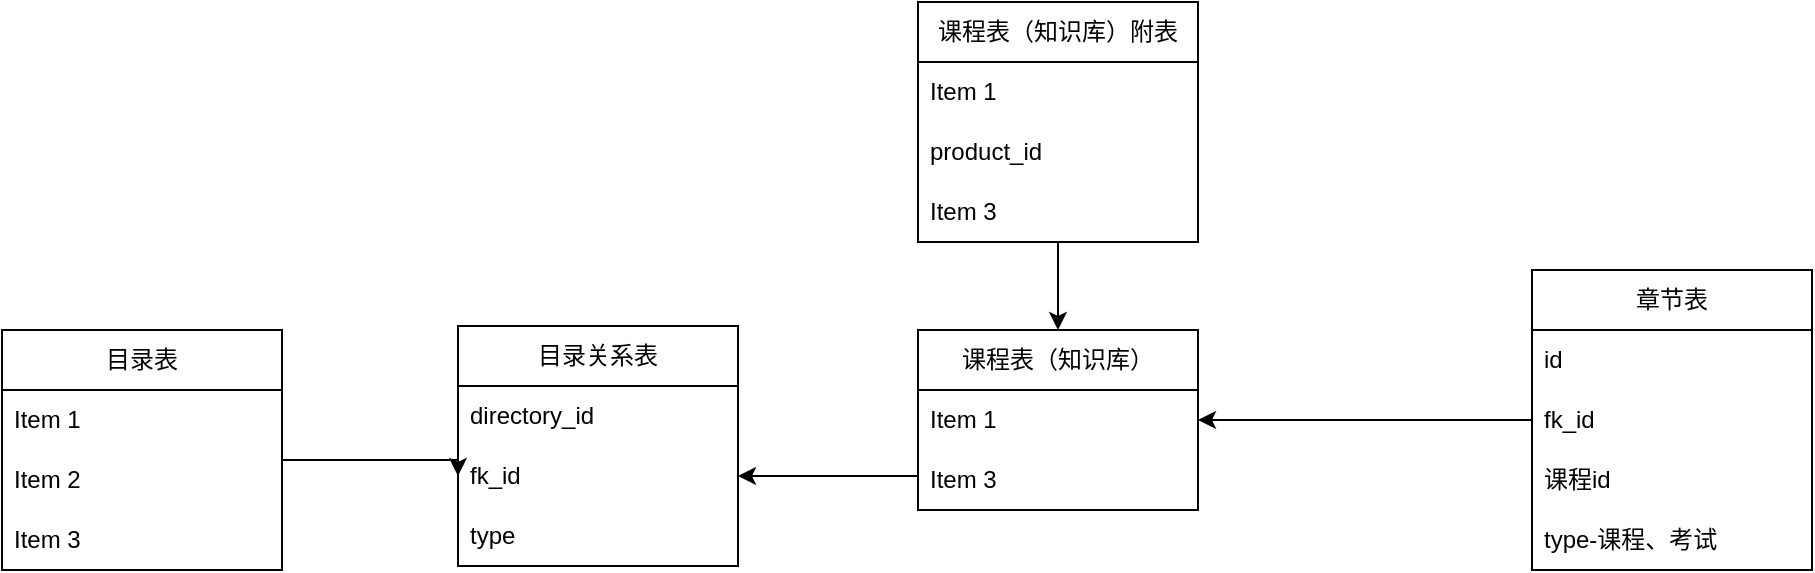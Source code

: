 <mxfile version="21.1.6" type="github">
  <diagram name="第 1 页" id="eOh4oNWU0r7mMRByje_H">
    <mxGraphModel dx="2261" dy="841" grid="0" gridSize="10" guides="1" tooltips="1" connect="1" arrows="1" fold="1" page="1" pageScale="1" pageWidth="827" pageHeight="1169" math="0" shadow="0">
      <root>
        <mxCell id="0" />
        <mxCell id="1" parent="0" />
        <mxCell id="KgOEEdcSn_n5WbXa5CvZ-5" style="edgeStyle=orthogonalEdgeStyle;rounded=0;orthogonalLoop=1;jettySize=auto;html=1;" parent="1" source="Ftb8nda0iB5zREk7BjG6-8" target="KgOEEdcSn_n5WbXa5CvZ-3" edge="1">
          <mxGeometry relative="1" as="geometry">
            <Array as="points">
              <mxPoint x="239" y="434" />
              <mxPoint x="239" y="434" />
            </Array>
          </mxGeometry>
        </mxCell>
        <mxCell id="Ftb8nda0iB5zREk7BjG6-8" value="课程表（知识库）" style="swimlane;fontStyle=0;childLayout=stackLayout;horizontal=1;startSize=30;horizontalStack=0;resizeParent=1;resizeParentMax=0;resizeLast=0;collapsible=1;marginBottom=0;whiteSpace=wrap;html=1;" parent="1" vertex="1">
          <mxGeometry x="249" y="361" width="140" height="90" as="geometry" />
        </mxCell>
        <mxCell id="Ftb8nda0iB5zREk7BjG6-9" value="Item 1" style="text;strokeColor=none;fillColor=none;align=left;verticalAlign=middle;spacingLeft=4;spacingRight=4;overflow=hidden;points=[[0,0.5],[1,0.5]];portConstraint=eastwest;rotatable=0;whiteSpace=wrap;html=1;" parent="Ftb8nda0iB5zREk7BjG6-8" vertex="1">
          <mxGeometry y="30" width="140" height="30" as="geometry" />
        </mxCell>
        <mxCell id="Ftb8nda0iB5zREk7BjG6-11" value="Item 3" style="text;strokeColor=none;fillColor=none;align=left;verticalAlign=middle;spacingLeft=4;spacingRight=4;overflow=hidden;points=[[0,0.5],[1,0.5]];portConstraint=eastwest;rotatable=0;whiteSpace=wrap;html=1;" parent="Ftb8nda0iB5zREk7BjG6-8" vertex="1">
          <mxGeometry y="60" width="140" height="30" as="geometry" />
        </mxCell>
        <mxCell id="Ftb8nda0iB5zREk7BjG6-39" style="edgeStyle=orthogonalEdgeStyle;rounded=0;orthogonalLoop=1;jettySize=auto;html=1;" parent="1" source="Ftb8nda0iB5zREk7BjG6-35" target="Ftb8nda0iB5zREk7BjG6-9" edge="1">
          <mxGeometry relative="1" as="geometry" />
        </mxCell>
        <mxCell id="Ftb8nda0iB5zREk7BjG6-35" value="章节表" style="swimlane;fontStyle=0;childLayout=stackLayout;horizontal=1;startSize=30;horizontalStack=0;resizeParent=1;resizeParentMax=0;resizeLast=0;collapsible=1;marginBottom=0;whiteSpace=wrap;html=1;" parent="1" vertex="1">
          <mxGeometry x="556" y="331" width="140" height="150" as="geometry" />
        </mxCell>
        <mxCell id="Ftb8nda0iB5zREk7BjG6-36" value="id" style="text;strokeColor=none;fillColor=none;align=left;verticalAlign=middle;spacingLeft=4;spacingRight=4;overflow=hidden;points=[[0,0.5],[1,0.5]];portConstraint=eastwest;rotatable=0;whiteSpace=wrap;html=1;" parent="Ftb8nda0iB5zREk7BjG6-35" vertex="1">
          <mxGeometry y="30" width="140" height="30" as="geometry" />
        </mxCell>
        <mxCell id="Ftb8nda0iB5zREk7BjG6-29" value="fk_id" style="text;strokeColor=none;fillColor=none;align=left;verticalAlign=middle;spacingLeft=4;spacingRight=4;overflow=hidden;points=[[0,0.5],[1,0.5]];portConstraint=eastwest;rotatable=0;whiteSpace=wrap;html=1;" parent="Ftb8nda0iB5zREk7BjG6-35" vertex="1">
          <mxGeometry y="60" width="140" height="30" as="geometry" />
        </mxCell>
        <mxCell id="Ftb8nda0iB5zREk7BjG6-37" value="课程id" style="text;strokeColor=none;fillColor=none;align=left;verticalAlign=middle;spacingLeft=4;spacingRight=4;overflow=hidden;points=[[0,0.5],[1,0.5]];portConstraint=eastwest;rotatable=0;whiteSpace=wrap;html=1;" parent="Ftb8nda0iB5zREk7BjG6-35" vertex="1">
          <mxGeometry y="90" width="140" height="30" as="geometry" />
        </mxCell>
        <mxCell id="Ftb8nda0iB5zREk7BjG6-30" value="type-课程、考试" style="text;strokeColor=none;fillColor=none;align=left;verticalAlign=middle;spacingLeft=4;spacingRight=4;overflow=hidden;points=[[0,0.5],[1,0.5]];portConstraint=eastwest;rotatable=0;whiteSpace=wrap;html=1;" parent="Ftb8nda0iB5zREk7BjG6-35" vertex="1">
          <mxGeometry y="120" width="140" height="30" as="geometry" />
        </mxCell>
        <mxCell id="KgOEEdcSn_n5WbXa5CvZ-1" value="目录关系表" style="swimlane;fontStyle=0;childLayout=stackLayout;horizontal=1;startSize=30;horizontalStack=0;resizeParent=1;resizeParentMax=0;resizeLast=0;collapsible=1;marginBottom=0;whiteSpace=wrap;html=1;" parent="1" vertex="1">
          <mxGeometry x="19" y="359" width="140" height="120" as="geometry" />
        </mxCell>
        <mxCell id="KgOEEdcSn_n5WbXa5CvZ-2" value="directory_id" style="text;strokeColor=none;fillColor=none;align=left;verticalAlign=middle;spacingLeft=4;spacingRight=4;overflow=hidden;points=[[0,0.5],[1,0.5]];portConstraint=eastwest;rotatable=0;whiteSpace=wrap;html=1;" parent="KgOEEdcSn_n5WbXa5CvZ-1" vertex="1">
          <mxGeometry y="30" width="140" height="30" as="geometry" />
        </mxCell>
        <mxCell id="KgOEEdcSn_n5WbXa5CvZ-3" value="fk_id" style="text;strokeColor=none;fillColor=none;align=left;verticalAlign=middle;spacingLeft=4;spacingRight=4;overflow=hidden;points=[[0,0.5],[1,0.5]];portConstraint=eastwest;rotatable=0;whiteSpace=wrap;html=1;" parent="KgOEEdcSn_n5WbXa5CvZ-1" vertex="1">
          <mxGeometry y="60" width="140" height="30" as="geometry" />
        </mxCell>
        <mxCell id="KgOEEdcSn_n5WbXa5CvZ-4" value="type" style="text;strokeColor=none;fillColor=none;align=left;verticalAlign=middle;spacingLeft=4;spacingRight=4;overflow=hidden;points=[[0,0.5],[1,0.5]];portConstraint=eastwest;rotatable=0;whiteSpace=wrap;html=1;" parent="KgOEEdcSn_n5WbXa5CvZ-1" vertex="1">
          <mxGeometry y="90" width="140" height="30" as="geometry" />
        </mxCell>
        <mxCell id="KgOEEdcSn_n5WbXa5CvZ-10" style="edgeStyle=orthogonalEdgeStyle;rounded=0;orthogonalLoop=1;jettySize=auto;html=1;entryX=0.5;entryY=0;entryDx=0;entryDy=0;" parent="1" source="KgOEEdcSn_n5WbXa5CvZ-6" target="Ftb8nda0iB5zREk7BjG6-8" edge="1">
          <mxGeometry relative="1" as="geometry" />
        </mxCell>
        <mxCell id="KgOEEdcSn_n5WbXa5CvZ-6" value="课程表（知识库）附表" style="swimlane;fontStyle=0;childLayout=stackLayout;horizontal=1;startSize=30;horizontalStack=0;resizeParent=1;resizeParentMax=0;resizeLast=0;collapsible=1;marginBottom=0;whiteSpace=wrap;html=1;" parent="1" vertex="1">
          <mxGeometry x="249" y="197" width="140" height="120" as="geometry" />
        </mxCell>
        <mxCell id="KgOEEdcSn_n5WbXa5CvZ-7" value="Item 1" style="text;strokeColor=none;fillColor=none;align=left;verticalAlign=middle;spacingLeft=4;spacingRight=4;overflow=hidden;points=[[0,0.5],[1,0.5]];portConstraint=eastwest;rotatable=0;whiteSpace=wrap;html=1;" parent="KgOEEdcSn_n5WbXa5CvZ-6" vertex="1">
          <mxGeometry y="30" width="140" height="30" as="geometry" />
        </mxCell>
        <mxCell id="KgOEEdcSn_n5WbXa5CvZ-8" value="product_id" style="text;strokeColor=none;fillColor=none;align=left;verticalAlign=middle;spacingLeft=4;spacingRight=4;overflow=hidden;points=[[0,0.5],[1,0.5]];portConstraint=eastwest;rotatable=0;whiteSpace=wrap;html=1;" parent="KgOEEdcSn_n5WbXa5CvZ-6" vertex="1">
          <mxGeometry y="60" width="140" height="30" as="geometry" />
        </mxCell>
        <mxCell id="KgOEEdcSn_n5WbXa5CvZ-9" value="Item 3" style="text;strokeColor=none;fillColor=none;align=left;verticalAlign=middle;spacingLeft=4;spacingRight=4;overflow=hidden;points=[[0,0.5],[1,0.5]];portConstraint=eastwest;rotatable=0;whiteSpace=wrap;html=1;" parent="KgOEEdcSn_n5WbXa5CvZ-6" vertex="1">
          <mxGeometry y="90" width="140" height="30" as="geometry" />
        </mxCell>
        <mxCell id="11XeqKCokLaqu6iGHw5X-5" style="edgeStyle=orthogonalEdgeStyle;rounded=0;orthogonalLoop=1;jettySize=auto;html=1;entryX=0;entryY=0.5;entryDx=0;entryDy=0;" parent="1" source="11XeqKCokLaqu6iGHw5X-1" target="KgOEEdcSn_n5WbXa5CvZ-3" edge="1">
          <mxGeometry relative="1" as="geometry">
            <Array as="points">
              <mxPoint x="19" y="426" />
            </Array>
          </mxGeometry>
        </mxCell>
        <mxCell id="11XeqKCokLaqu6iGHw5X-1" value="目录表" style="swimlane;fontStyle=0;childLayout=stackLayout;horizontal=1;startSize=30;horizontalStack=0;resizeParent=1;resizeParentMax=0;resizeLast=0;collapsible=1;marginBottom=0;whiteSpace=wrap;html=1;" parent="1" vertex="1">
          <mxGeometry x="-209" y="361" width="140" height="120" as="geometry" />
        </mxCell>
        <mxCell id="11XeqKCokLaqu6iGHw5X-2" value="Item 1" style="text;strokeColor=none;fillColor=none;align=left;verticalAlign=middle;spacingLeft=4;spacingRight=4;overflow=hidden;points=[[0,0.5],[1,0.5]];portConstraint=eastwest;rotatable=0;whiteSpace=wrap;html=1;" parent="11XeqKCokLaqu6iGHw5X-1" vertex="1">
          <mxGeometry y="30" width="140" height="30" as="geometry" />
        </mxCell>
        <mxCell id="11XeqKCokLaqu6iGHw5X-3" value="Item 2" style="text;strokeColor=none;fillColor=none;align=left;verticalAlign=middle;spacingLeft=4;spacingRight=4;overflow=hidden;points=[[0,0.5],[1,0.5]];portConstraint=eastwest;rotatable=0;whiteSpace=wrap;html=1;" parent="11XeqKCokLaqu6iGHw5X-1" vertex="1">
          <mxGeometry y="60" width="140" height="30" as="geometry" />
        </mxCell>
        <mxCell id="11XeqKCokLaqu6iGHw5X-4" value="Item 3" style="text;strokeColor=none;fillColor=none;align=left;verticalAlign=middle;spacingLeft=4;spacingRight=4;overflow=hidden;points=[[0,0.5],[1,0.5]];portConstraint=eastwest;rotatable=0;whiteSpace=wrap;html=1;" parent="11XeqKCokLaqu6iGHw5X-1" vertex="1">
          <mxGeometry y="90" width="140" height="30" as="geometry" />
        </mxCell>
      </root>
    </mxGraphModel>
  </diagram>
</mxfile>
